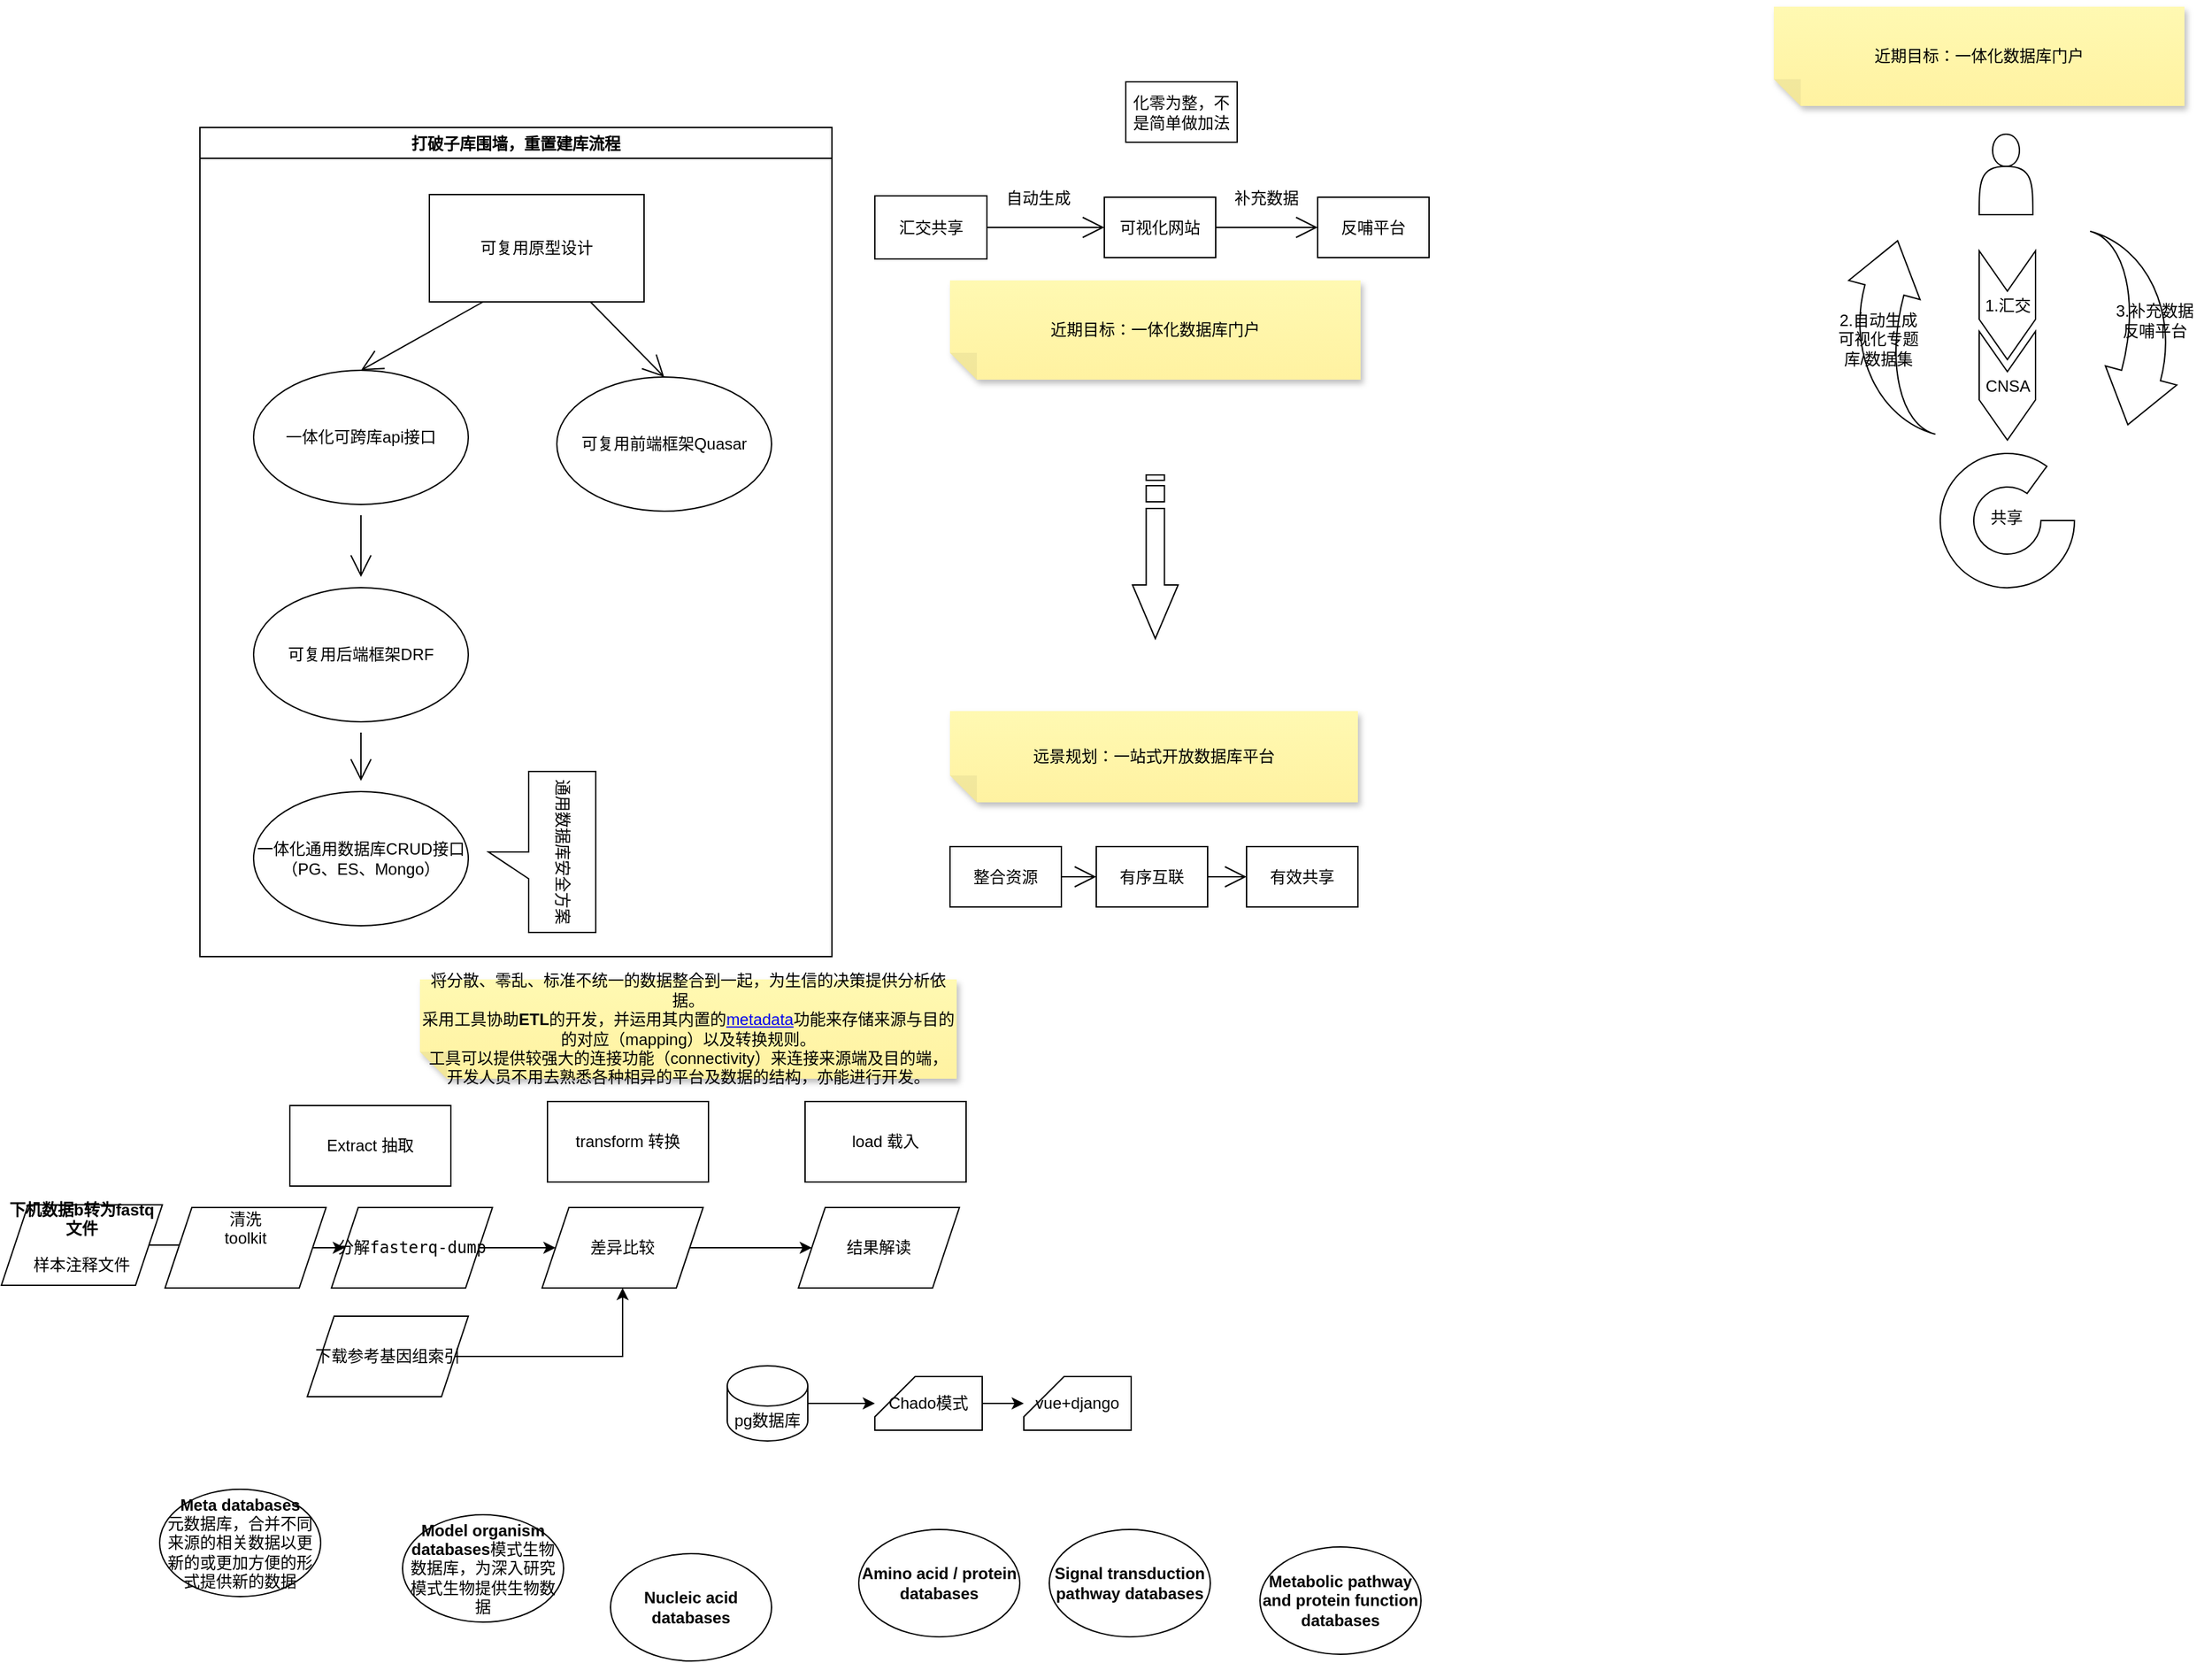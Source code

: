 <mxfile version="17.4.6" type="github">
  <diagram id="1nMxWi1Cagmed0x1KSgk" name="Page-1">
    <mxGraphModel dx="1346" dy="989" grid="0" gridSize="10" guides="1" tooltips="1" connect="1" arrows="1" fold="1" page="0" pageScale="1" pageWidth="827" pageHeight="1169" math="0" shadow="0">
      <root>
        <mxCell id="0" />
        <mxCell id="1" parent="0" />
        <mxCell id="NoWb64LZTavxdnZhKHVA-2" value="" style="edgeStyle=none;curved=1;rounded=0;orthogonalLoop=1;jettySize=auto;html=1;endArrow=open;startSize=14;endSize=14;sourcePerimeterSpacing=8;targetPerimeterSpacing=8;" parent="1" source="QDI_5LuDWtGU9XhJUdFM-2" target="QDI_5LuDWtGU9XhJUdFM-4" edge="1">
          <mxGeometry relative="1" as="geometry" />
        </mxCell>
        <mxCell id="QDI_5LuDWtGU9XhJUdFM-2" value="一体化可跨库api接口" style="ellipse;whiteSpace=wrap;html=1;hachureGap=4;" parent="1" vertex="1">
          <mxGeometry x="-28" y="216" width="160" height="100" as="geometry" />
        </mxCell>
        <mxCell id="QDI_5LuDWtGU9XhJUdFM-3" value="&lt;div&gt;一体化通用数据库CRUD接口&lt;/div&gt;&lt;div&gt;（PG、ES、Mongo）&lt;br&gt;&lt;/div&gt;" style="ellipse;whiteSpace=wrap;html=1;hachureGap=4;" parent="1" vertex="1">
          <mxGeometry x="-28" y="530" width="160" height="100" as="geometry" />
        </mxCell>
        <mxCell id="QDI_5LuDWtGU9XhJUdFM-7" value="" style="edgeStyle=none;curved=1;rounded=0;orthogonalLoop=1;jettySize=auto;html=1;endArrow=open;startSize=14;endSize=14;sourcePerimeterSpacing=8;targetPerimeterSpacing=8;" parent="1" source="QDI_5LuDWtGU9XhJUdFM-4" target="QDI_5LuDWtGU9XhJUdFM-3" edge="1">
          <mxGeometry relative="1" as="geometry" />
        </mxCell>
        <mxCell id="QDI_5LuDWtGU9XhJUdFM-4" value="可复用后端框架DRF" style="ellipse;whiteSpace=wrap;html=1;hachureGap=4;" parent="1" vertex="1">
          <mxGeometry x="-28" y="378" width="160" height="100" as="geometry" />
        </mxCell>
        <mxCell id="QDI_5LuDWtGU9XhJUdFM-5" value="可复用前端框架Quasar" style="ellipse;whiteSpace=wrap;html=1;hachureGap=4;" parent="1" vertex="1">
          <mxGeometry x="198" y="221" width="160" height="100" as="geometry" />
        </mxCell>
        <mxCell id="QDI_5LuDWtGU9XhJUdFM-10" value="远景规划：一站式开放数据库平台" style="shape=note;whiteSpace=wrap;html=1;backgroundOutline=1;fontColor=#000000;darkOpacity=0.05;fillColor=#FFF9B2;strokeColor=none;fillStyle=solid;direction=west;gradientDirection=north;gradientColor=#FFF2A1;shadow=1;size=20;pointerEvents=1;hachureGap=4;" parent="1" vertex="1">
          <mxGeometry x="491" y="470" width="304" height="68" as="geometry" />
        </mxCell>
        <mxCell id="NoWb64LZTavxdnZhKHVA-7" style="edgeStyle=none;curved=1;rounded=0;orthogonalLoop=1;jettySize=auto;html=1;exitX=0.75;exitY=1;exitDx=0;exitDy=0;entryX=0.5;entryY=0;entryDx=0;entryDy=0;endArrow=open;startSize=14;endSize=14;sourcePerimeterSpacing=8;targetPerimeterSpacing=8;" parent="1" source="NoWb64LZTavxdnZhKHVA-1" target="QDI_5LuDWtGU9XhJUdFM-5" edge="1">
          <mxGeometry relative="1" as="geometry" />
        </mxCell>
        <mxCell id="NoWb64LZTavxdnZhKHVA-8" style="edgeStyle=none;curved=1;rounded=0;orthogonalLoop=1;jettySize=auto;html=1;exitX=0.25;exitY=1;exitDx=0;exitDy=0;entryX=0.5;entryY=0;entryDx=0;entryDy=0;endArrow=open;startSize=14;endSize=14;sourcePerimeterSpacing=8;targetPerimeterSpacing=8;" parent="1" source="NoWb64LZTavxdnZhKHVA-1" target="QDI_5LuDWtGU9XhJUdFM-2" edge="1">
          <mxGeometry relative="1" as="geometry" />
        </mxCell>
        <mxCell id="NoWb64LZTavxdnZhKHVA-1" value="可复用原型设计" style="rounded=0;whiteSpace=wrap;html=1;hachureGap=4;" parent="1" vertex="1">
          <mxGeometry x="103" y="85" width="160" height="80" as="geometry" />
        </mxCell>
        <mxCell id="NoWb64LZTavxdnZhKHVA-10" value="近期目标：一体化数据库门户" style="shape=note;whiteSpace=wrap;html=1;backgroundOutline=1;fontColor=#000000;darkOpacity=0.05;fillColor=#FFF9B2;strokeColor=none;fillStyle=solid;direction=west;gradientDirection=north;gradientColor=#FFF2A1;shadow=1;size=20;pointerEvents=1;hachureGap=4;" parent="1" vertex="1">
          <mxGeometry x="491" y="149" width="306" height="74" as="geometry" />
        </mxCell>
        <mxCell id="NoWb64LZTavxdnZhKHVA-17" style="edgeStyle=none;curved=1;rounded=0;orthogonalLoop=1;jettySize=auto;html=1;exitX=1;exitY=0.5;exitDx=0;exitDy=0;entryX=0;entryY=0.5;entryDx=0;entryDy=0;endArrow=open;startSize=14;endSize=14;sourcePerimeterSpacing=8;targetPerimeterSpacing=8;" parent="1" source="NoWb64LZTavxdnZhKHVA-11" target="NoWb64LZTavxdnZhKHVA-12" edge="1">
          <mxGeometry relative="1" as="geometry" />
        </mxCell>
        <mxCell id="NoWb64LZTavxdnZhKHVA-11" value="整合资源" style="rounded=0;whiteSpace=wrap;html=1;hachureGap=4;" parent="1" vertex="1">
          <mxGeometry x="491" y="571" width="83" height="45" as="geometry" />
        </mxCell>
        <mxCell id="NoWb64LZTavxdnZhKHVA-18" style="edgeStyle=none;curved=1;rounded=0;orthogonalLoop=1;jettySize=auto;html=1;exitX=1;exitY=0.5;exitDx=0;exitDy=0;entryX=0;entryY=0.5;entryDx=0;entryDy=0;endArrow=open;startSize=14;endSize=14;sourcePerimeterSpacing=8;targetPerimeterSpacing=8;" parent="1" source="NoWb64LZTavxdnZhKHVA-12" target="NoWb64LZTavxdnZhKHVA-13" edge="1">
          <mxGeometry relative="1" as="geometry" />
        </mxCell>
        <mxCell id="NoWb64LZTavxdnZhKHVA-12" value="有序互联" style="rounded=0;whiteSpace=wrap;html=1;hachureGap=4;" parent="1" vertex="1">
          <mxGeometry x="600" y="571" width="83" height="45" as="geometry" />
        </mxCell>
        <mxCell id="NoWb64LZTavxdnZhKHVA-13" value="有效共享" style="rounded=0;whiteSpace=wrap;html=1;hachureGap=4;" parent="1" vertex="1">
          <mxGeometry x="712" y="571" width="83" height="45" as="geometry" />
        </mxCell>
        <mxCell id="NoWb64LZTavxdnZhKHVA-20" value="反哺平台" style="rounded=0;whiteSpace=wrap;html=1;hachureGap=4;" parent="1" vertex="1">
          <mxGeometry x="765" y="87" width="83" height="45" as="geometry" />
        </mxCell>
        <mxCell id="NoWb64LZTavxdnZhKHVA-21" style="edgeStyle=none;curved=1;rounded=0;orthogonalLoop=1;jettySize=auto;html=1;exitX=1;exitY=0.5;exitDx=0;exitDy=0;entryX=0;entryY=0.5;entryDx=0;entryDy=0;endArrow=open;startSize=14;endSize=14;sourcePerimeterSpacing=8;targetPerimeterSpacing=8;" parent="1" source="NoWb64LZTavxdnZhKHVA-22" target="NoWb64LZTavxdnZhKHVA-23" edge="1">
          <mxGeometry relative="1" as="geometry" />
        </mxCell>
        <mxCell id="NoWb64LZTavxdnZhKHVA-22" value="汇交共享" style="rounded=0;whiteSpace=wrap;html=1;hachureGap=4;" parent="1" vertex="1">
          <mxGeometry x="435" y="86" width="83.5" height="47" as="geometry" />
        </mxCell>
        <mxCell id="NoWb64LZTavxdnZhKHVA-27" style="edgeStyle=none;curved=1;rounded=0;orthogonalLoop=1;jettySize=auto;html=1;exitX=1;exitY=0.5;exitDx=0;exitDy=0;entryX=0;entryY=0.5;entryDx=0;entryDy=0;endArrow=open;startSize=14;endSize=14;sourcePerimeterSpacing=8;targetPerimeterSpacing=8;" parent="1" source="NoWb64LZTavxdnZhKHVA-23" target="NoWb64LZTavxdnZhKHVA-20" edge="1">
          <mxGeometry relative="1" as="geometry" />
        </mxCell>
        <mxCell id="NoWb64LZTavxdnZhKHVA-23" value="可视化网站" style="rounded=0;whiteSpace=wrap;html=1;hachureGap=4;" parent="1" vertex="1">
          <mxGeometry x="606" y="87" width="83" height="45" as="geometry" />
        </mxCell>
        <mxCell id="NoWb64LZTavxdnZhKHVA-24" value="" style="html=1;shadow=0;dashed=0;align=center;verticalAlign=middle;shape=mxgraph.arrows2.stripedArrow;dy=0.6;dx=40;notch=25;hachureGap=4;rotation=90;" parent="1" vertex="1">
          <mxGeometry x="583" y="338" width="122" height="34" as="geometry" />
        </mxCell>
        <mxCell id="NoWb64LZTavxdnZhKHVA-25" value="打破子库围墙，重置建库流程" style="swimlane;hachureGap=4;" parent="1" vertex="1">
          <mxGeometry x="-68" y="35" width="471" height="618" as="geometry" />
        </mxCell>
        <mxCell id="NoWb64LZTavxdnZhKHVA-28" value="通用数据库安全方案" style="shape=callout;whiteSpace=wrap;html=1;perimeter=calloutPerimeter;hachureGap=4;rotation=90;" parent="NoWb64LZTavxdnZhKHVA-25" vertex="1">
          <mxGeometry x="195" y="500" width="120" height="80" as="geometry" />
        </mxCell>
        <mxCell id="NoWb64LZTavxdnZhKHVA-31" value="自动生成" style="text;strokeColor=none;fillColor=none;html=1;align=center;verticalAlign=middle;whiteSpace=wrap;rounded=0;hachureGap=4;" parent="1" vertex="1">
          <mxGeometry x="527" y="73" width="60" height="30" as="geometry" />
        </mxCell>
        <mxCell id="NoWb64LZTavxdnZhKHVA-35" value="化零为整，不是简单做加法" style="rounded=0;whiteSpace=wrap;html=1;hachureGap=4;" parent="1" vertex="1">
          <mxGeometry x="622" y="1" width="83" height="45" as="geometry" />
        </mxCell>
        <mxCell id="NoWb64LZTavxdnZhKHVA-36" value="补充数据" style="text;strokeColor=none;fillColor=none;html=1;align=center;verticalAlign=middle;whiteSpace=wrap;rounded=0;hachureGap=4;" parent="1" vertex="1">
          <mxGeometry x="697" y="73" width="60" height="30" as="geometry" />
        </mxCell>
        <mxCell id="NoWb64LZTavxdnZhKHVA-37" value="" style="shape=actor;whiteSpace=wrap;html=1;hachureGap=4;" parent="1" vertex="1">
          <mxGeometry x="1258" y="40" width="40" height="60" as="geometry" />
        </mxCell>
        <mxCell id="NoWb64LZTavxdnZhKHVA-38" value="" style="verticalLabelPosition=bottom;verticalAlign=top;html=1;shape=mxgraph.basic.partConcEllipse;startAngle=0.25;endAngle=0.1;arcWidth=0.5;hachureGap=4;" parent="1" vertex="1">
          <mxGeometry x="1229" y="278" width="100" height="100" as="geometry" />
        </mxCell>
        <mxCell id="NoWb64LZTavxdnZhKHVA-41" value="" style="html=1;shadow=0;dashed=0;align=center;verticalAlign=middle;shape=mxgraph.arrows2.jumpInArrow;dy=15;dx=38;arrowHead=55;hachureGap=4;rotation=105;direction=east;" parent="1" vertex="1">
          <mxGeometry x="1302" y="142" width="132" height="92" as="geometry" />
        </mxCell>
        <mxCell id="NoWb64LZTavxdnZhKHVA-42" value="" style="html=1;shadow=0;dashed=0;align=center;verticalAlign=middle;shape=mxgraph.arrows2.jumpInArrow;dy=15;dx=38;arrowHead=55;hachureGap=4;rotation=105;direction=west;" parent="1" vertex="1">
          <mxGeometry x="1132" y="142" width="132" height="92" as="geometry" />
        </mxCell>
        <mxCell id="NoWb64LZTavxdnZhKHVA-45" value="3.补充数据&lt;br&gt;&lt;div&gt;反哺平台&lt;/div&gt;" style="text;strokeColor=none;fillColor=none;html=1;align=center;verticalAlign=middle;whiteSpace=wrap;rounded=0;hachureGap=4;" parent="1" vertex="1">
          <mxGeometry x="1355" y="164" width="68" height="30" as="geometry" />
        </mxCell>
        <mxCell id="NoWb64LZTavxdnZhKHVA-47" value="2.自动生成&lt;br&gt;&lt;div&gt;可视化专题库/数据集&lt;/div&gt;" style="text;strokeColor=none;fillColor=none;html=1;align=center;verticalAlign=middle;whiteSpace=wrap;rounded=0;hachureGap=4;" parent="1" vertex="1">
          <mxGeometry x="1145" y="178" width="76" height="30" as="geometry" />
        </mxCell>
        <mxCell id="NoWb64LZTavxdnZhKHVA-48" value="1.汇交" style="html=1;shadow=0;dashed=0;align=center;verticalAlign=middle;shape=mxgraph.arrows2.arrow;dy=0;dx=30;notch=30;hachureGap=4;direction=south;" parent="1" vertex="1">
          <mxGeometry x="1258" y="127" width="42" height="81" as="geometry" />
        </mxCell>
        <mxCell id="NoWb64LZTavxdnZhKHVA-49" value="CNSA" style="html=1;shadow=0;dashed=0;align=center;verticalAlign=middle;shape=mxgraph.arrows2.arrow;dy=0;dx=30;notch=30;hachureGap=4;direction=south;" parent="1" vertex="1">
          <mxGeometry x="1258" y="187" width="42" height="81" as="geometry" />
        </mxCell>
        <mxCell id="NoWb64LZTavxdnZhKHVA-50" value="近期目标：一体化数据库门户" style="shape=note;whiteSpace=wrap;html=1;backgroundOutline=1;fontColor=#000000;darkOpacity=0.05;fillColor=#FFF9B2;strokeColor=none;fillStyle=solid;direction=west;gradientDirection=north;gradientColor=#FFF2A1;shadow=1;size=20;pointerEvents=1;hachureGap=4;" parent="1" vertex="1">
          <mxGeometry x="1105" y="-55" width="306" height="74" as="geometry" />
        </mxCell>
        <mxCell id="NoWb64LZTavxdnZhKHVA-51" value="共享" style="text;html=1;align=center;verticalAlign=middle;resizable=0;points=[];autosize=1;strokeColor=none;fillColor=none;hachureGap=4;" parent="1" vertex="1">
          <mxGeometry x="1261" y="317" width="34" height="18" as="geometry" />
        </mxCell>
        <mxCell id="w3kBxS5y6PVgOfFdnVuS-1" value="Extract 抽取" style="rounded=0;whiteSpace=wrap;html=1;" vertex="1" parent="1">
          <mxGeometry x="-1" y="764" width="120" height="60" as="geometry" />
        </mxCell>
        <mxCell id="w3kBxS5y6PVgOfFdnVuS-2" value="transform 转换" style="rounded=0;whiteSpace=wrap;html=1;" vertex="1" parent="1">
          <mxGeometry x="191" y="761" width="120" height="60" as="geometry" />
        </mxCell>
        <mxCell id="w3kBxS5y6PVgOfFdnVuS-3" value="load 载入" style="rounded=0;whiteSpace=wrap;html=1;" vertex="1" parent="1">
          <mxGeometry x="383" y="761" width="120" height="60" as="geometry" />
        </mxCell>
        <mxCell id="w3kBxS5y6PVgOfFdnVuS-4" value="&lt;div&gt;将分散、零乱、标准不统一的数据整合到一起，为生信的决策提供分析依据。&lt;/div&gt;&lt;div&gt;采用工具协助&lt;b&gt;ETL&lt;/b&gt;的开发，并运用其内置的&lt;a target=&quot;_blank&quot; href=&quot;https://baike.baidu.com/item/metadata&quot;&gt;metadata&lt;/a&gt;功能来存储来源与目的的对应（mapping）以及转换规则。&lt;/div&gt;&lt;div&gt;工具可以提供较强大的连接功能（connectivity）来连接来源端及目的端，开发人员不用去熟悉各种相异的平台及数据的结构，亦能进行开发。&lt;/div&gt;" style="shape=note;whiteSpace=wrap;html=1;backgroundOutline=1;fontColor=#000000;darkOpacity=0.05;fillColor=#FFF9B2;strokeColor=none;fillStyle=solid;direction=west;gradientDirection=north;gradientColor=#FFF2A1;shadow=1;size=20;pointerEvents=1;hachureGap=4;" vertex="1" parent="1">
          <mxGeometry x="96" y="670" width="400" height="74" as="geometry" />
        </mxCell>
        <mxCell id="w3kBxS5y6PVgOfFdnVuS-6" value="&lt;div&gt;&lt;b&gt;Meta databases&lt;/b&gt;&lt;/div&gt;&lt;div&gt;元数据库，合并不同来源的相关数据以更新的或更加方便的形式提供新的数据&lt;b&gt;&lt;/b&gt;&lt;/div&gt;" style="ellipse;whiteSpace=wrap;html=1;" vertex="1" parent="1">
          <mxGeometry x="-98" y="1050" width="120" height="80" as="geometry" />
        </mxCell>
        <mxCell id="w3kBxS5y6PVgOfFdnVuS-7" value="&lt;b&gt;Model organism databases&lt;/b&gt;模式生物数据库，为深入研究模式生物提供生物数据" style="ellipse;whiteSpace=wrap;html=1;" vertex="1" parent="1">
          <mxGeometry x="83" y="1069" width="120" height="80" as="geometry" />
        </mxCell>
        <mxCell id="w3kBxS5y6PVgOfFdnVuS-8" value="&lt;b&gt;Nucleic acid databases&lt;/b&gt;" style="ellipse;whiteSpace=wrap;html=1;" vertex="1" parent="1">
          <mxGeometry x="238" y="1098" width="120" height="80" as="geometry" />
        </mxCell>
        <mxCell id="w3kBxS5y6PVgOfFdnVuS-9" value="&lt;b&gt;Amino acid / protein databases&lt;/b&gt;" style="ellipse;whiteSpace=wrap;html=1;" vertex="1" parent="1">
          <mxGeometry x="423" y="1080" width="120" height="80" as="geometry" />
        </mxCell>
        <mxCell id="w3kBxS5y6PVgOfFdnVuS-10" value="&lt;b&gt; Signal transduction pathway databases&lt;/b&gt;" style="ellipse;whiteSpace=wrap;html=1;" vertex="1" parent="1">
          <mxGeometry x="565" y="1080" width="120" height="80" as="geometry" />
        </mxCell>
        <mxCell id="w3kBxS5y6PVgOfFdnVuS-11" value="&lt;b&gt;Metabolic pathway and protein function databases&lt;/b&gt;" style="ellipse;whiteSpace=wrap;html=1;" vertex="1" parent="1">
          <mxGeometry x="722" y="1093" width="120" height="80" as="geometry" />
        </mxCell>
        <mxCell id="w3kBxS5y6PVgOfFdnVuS-14" value="" style="edgeStyle=orthogonalEdgeStyle;rounded=0;orthogonalLoop=1;jettySize=auto;html=1;" edge="1" parent="1" source="w3kBxS5y6PVgOfFdnVuS-12" target="w3kBxS5y6PVgOfFdnVuS-13">
          <mxGeometry relative="1" as="geometry" />
        </mxCell>
        <mxCell id="w3kBxS5y6PVgOfFdnVuS-12" value="&lt;div&gt;&lt;strong&gt;下机数据b转为fastq文件&lt;/strong&gt;&lt;/div&gt;&lt;div&gt;&lt;pre class=&quot;line-numbers  language-ruby&quot;&gt;&lt;code class=&quot;  language-ruby&quot;&gt;&lt;span class=&quot;token comment&quot;&gt;样本注释文件&lt;/span&gt;&lt;/code&gt;&lt;/pre&gt;&lt;strong&gt;&lt;/strong&gt;&lt;/div&gt;" style="shape=parallelogram;perimeter=parallelogramPerimeter;whiteSpace=wrap;html=1;fixedSize=1;" vertex="1" parent="1">
          <mxGeometry x="-216" y="838" width="120" height="60" as="geometry" />
        </mxCell>
        <mxCell id="w3kBxS5y6PVgOfFdnVuS-17" value="" style="edgeStyle=orthogonalEdgeStyle;rounded=0;orthogonalLoop=1;jettySize=auto;html=1;fontSize=12;" edge="1" parent="1" source="w3kBxS5y6PVgOfFdnVuS-13" target="w3kBxS5y6PVgOfFdnVuS-15">
          <mxGeometry relative="1" as="geometry" />
        </mxCell>
        <mxCell id="w3kBxS5y6PVgOfFdnVuS-13" value="&lt;div&gt;&lt;font style=&quot;font-size: 12px&quot;&gt;清洗&lt;br&gt;&lt;/font&gt;&lt;/div&gt;&lt;div&gt;toolkit&lt;br&gt;&lt;/div&gt;&lt;font style=&quot;font-size: 12px&quot;&gt;&lt;br&gt;&lt;br&gt;&lt;/font&gt;" style="shape=parallelogram;perimeter=parallelogramPerimeter;whiteSpace=wrap;html=1;fixedSize=1;" vertex="1" parent="1">
          <mxGeometry x="-94" y="840" width="120" height="60" as="geometry" />
        </mxCell>
        <mxCell id="w3kBxS5y6PVgOfFdnVuS-24" value="" style="edgeStyle=orthogonalEdgeStyle;rounded=0;orthogonalLoop=1;jettySize=auto;html=1;fontSize=12;" edge="1" parent="1" source="w3kBxS5y6PVgOfFdnVuS-15" target="w3kBxS5y6PVgOfFdnVuS-20">
          <mxGeometry relative="1" as="geometry" />
        </mxCell>
        <mxCell id="w3kBxS5y6PVgOfFdnVuS-15" value="分解&lt;code&gt;&lt;code&gt;fasterq&lt;/code&gt;-dump&lt;/code&gt;" style="shape=parallelogram;perimeter=parallelogramPerimeter;whiteSpace=wrap;html=1;fixedSize=1;" vertex="1" parent="1">
          <mxGeometry x="30" y="840" width="120" height="60" as="geometry" />
        </mxCell>
        <mxCell id="w3kBxS5y6PVgOfFdnVuS-18" value="结果解读" style="shape=parallelogram;perimeter=parallelogramPerimeter;whiteSpace=wrap;html=1;fixedSize=1;fontSize=12;" vertex="1" parent="1">
          <mxGeometry x="378" y="840" width="120" height="60" as="geometry" />
        </mxCell>
        <mxCell id="w3kBxS5y6PVgOfFdnVuS-22" value="" style="edgeStyle=orthogonalEdgeStyle;rounded=0;orthogonalLoop=1;jettySize=auto;html=1;fontSize=12;" edge="1" parent="1" source="w3kBxS5y6PVgOfFdnVuS-19" target="w3kBxS5y6PVgOfFdnVuS-20">
          <mxGeometry relative="1" as="geometry" />
        </mxCell>
        <mxCell id="w3kBxS5y6PVgOfFdnVuS-19" value="下载参考基因组索引" style="shape=parallelogram;perimeter=parallelogramPerimeter;whiteSpace=wrap;html=1;fixedSize=1;fontSize=12;" vertex="1" parent="1">
          <mxGeometry x="12" y="921" width="120" height="60" as="geometry" />
        </mxCell>
        <mxCell id="w3kBxS5y6PVgOfFdnVuS-23" value="" style="edgeStyle=orthogonalEdgeStyle;rounded=0;orthogonalLoop=1;jettySize=auto;html=1;fontSize=12;" edge="1" parent="1" source="w3kBxS5y6PVgOfFdnVuS-20" target="w3kBxS5y6PVgOfFdnVuS-18">
          <mxGeometry relative="1" as="geometry" />
        </mxCell>
        <mxCell id="w3kBxS5y6PVgOfFdnVuS-20" value="差异比较" style="shape=parallelogram;perimeter=parallelogramPerimeter;whiteSpace=wrap;html=1;fixedSize=1;fontSize=12;" vertex="1" parent="1">
          <mxGeometry x="187" y="840" width="120" height="60" as="geometry" />
        </mxCell>
        <mxCell id="w3kBxS5y6PVgOfFdnVuS-30" value="" style="edgeStyle=orthogonalEdgeStyle;rounded=0;orthogonalLoop=1;jettySize=auto;html=1;fontSize=12;" edge="1" parent="1" source="w3kBxS5y6PVgOfFdnVuS-25" target="w3kBxS5y6PVgOfFdnVuS-26">
          <mxGeometry relative="1" as="geometry" />
        </mxCell>
        <mxCell id="w3kBxS5y6PVgOfFdnVuS-25" value="pg数据库" style="shape=cylinder3;whiteSpace=wrap;html=1;boundedLbl=1;backgroundOutline=1;size=15;fontSize=12;" vertex="1" parent="1">
          <mxGeometry x="325" y="958" width="60" height="56" as="geometry" />
        </mxCell>
        <mxCell id="w3kBxS5y6PVgOfFdnVuS-31" value="" style="edgeStyle=orthogonalEdgeStyle;rounded=0;orthogonalLoop=1;jettySize=auto;html=1;fontSize=12;" edge="1" parent="1" source="w3kBxS5y6PVgOfFdnVuS-26" target="w3kBxS5y6PVgOfFdnVuS-28">
          <mxGeometry relative="1" as="geometry" />
        </mxCell>
        <mxCell id="w3kBxS5y6PVgOfFdnVuS-26" value="Chado模式" style="shape=card;whiteSpace=wrap;html=1;fontSize=12;" vertex="1" parent="1">
          <mxGeometry x="435" y="966" width="80" height="40" as="geometry" />
        </mxCell>
        <mxCell id="w3kBxS5y6PVgOfFdnVuS-28" value="vue+django" style="shape=card;whiteSpace=wrap;html=1;fontSize=12;" vertex="1" parent="1">
          <mxGeometry x="546" y="966" width="80" height="40" as="geometry" />
        </mxCell>
      </root>
    </mxGraphModel>
  </diagram>
</mxfile>
